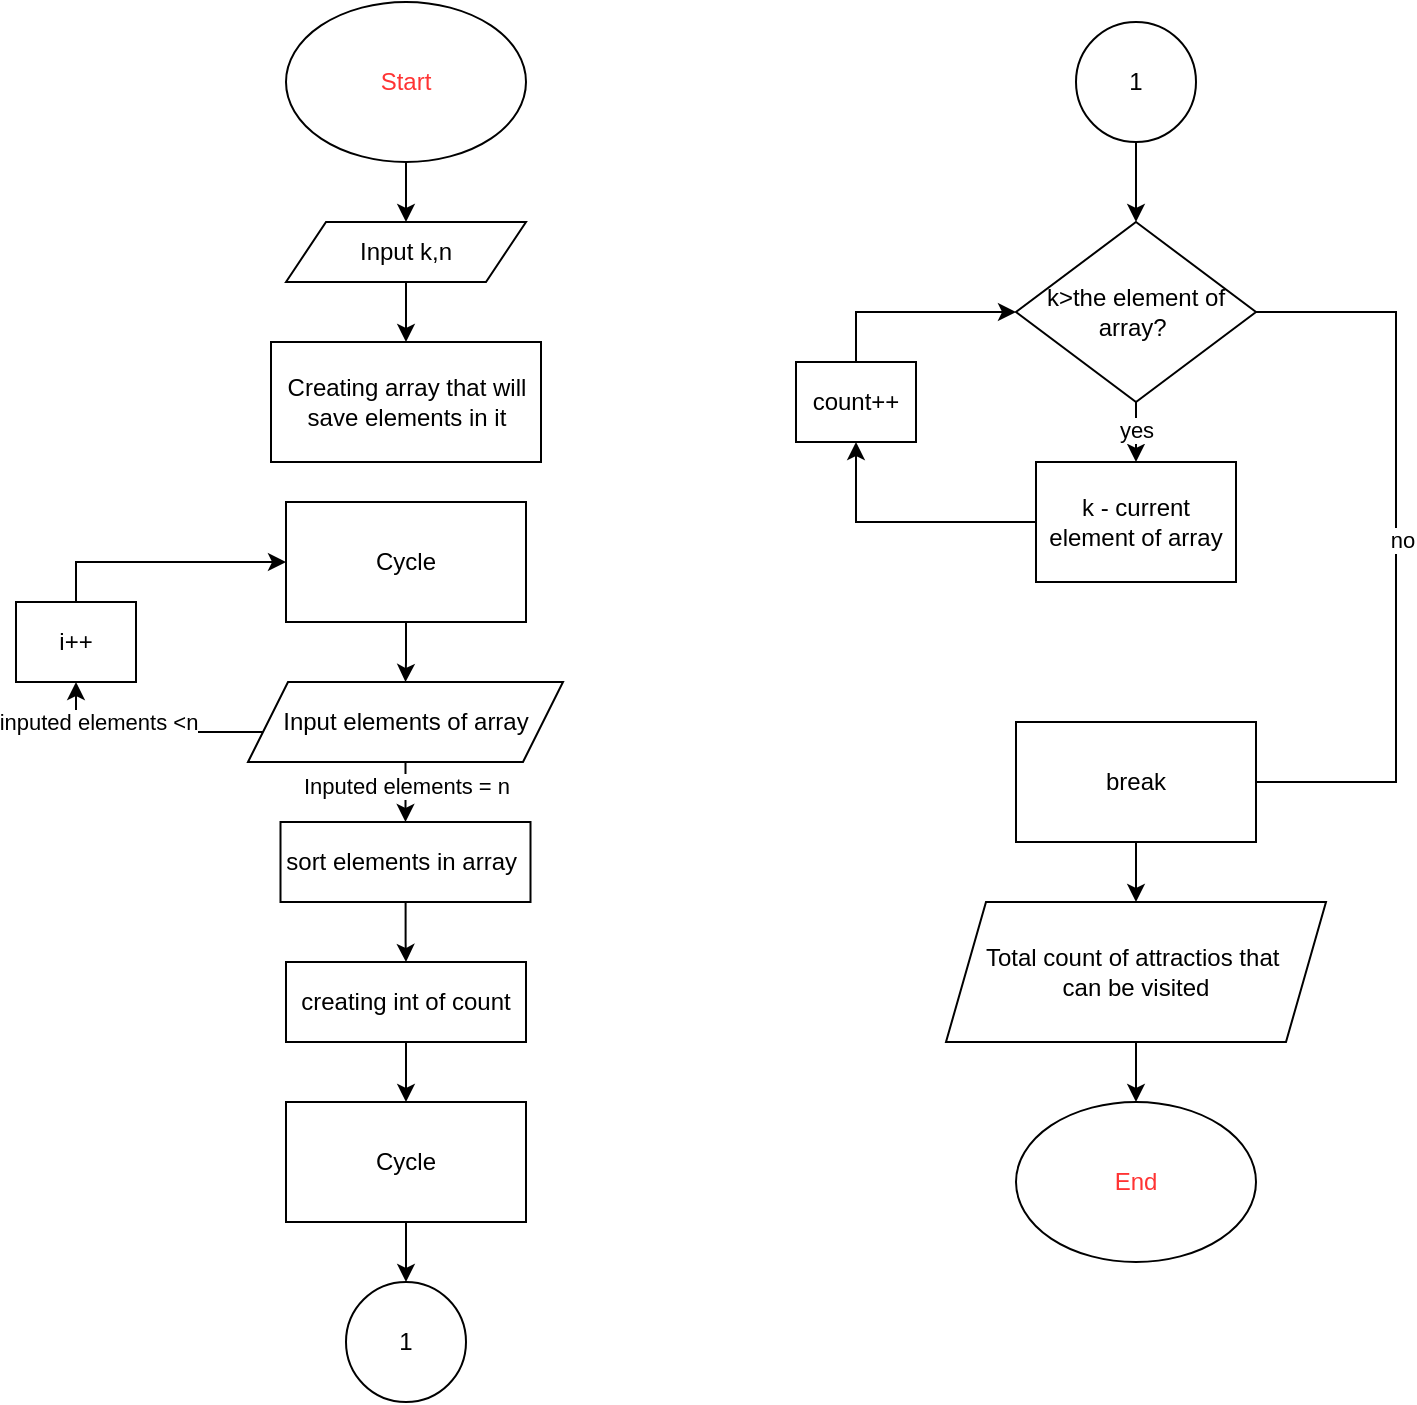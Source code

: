 <mxfile version="24.7.17">
  <diagram name="Страница — 1" id="A3pYnjAk1k1fIDZMXO82">
    <mxGraphModel dx="1221" dy="717" grid="1" gridSize="10" guides="1" tooltips="1" connect="1" arrows="1" fold="1" page="1" pageScale="1" pageWidth="1169" pageHeight="1654" math="0" shadow="0">
      <root>
        <mxCell id="0" />
        <mxCell id="1" parent="0" />
        <mxCell id="_6-JudbGEHdwPNwyuy97-25" style="edgeStyle=orthogonalEdgeStyle;rounded=0;orthogonalLoop=1;jettySize=auto;html=1;entryX=0.5;entryY=0;entryDx=0;entryDy=0;" edge="1" parent="1" source="_6-JudbGEHdwPNwyuy97-18" target="_6-JudbGEHdwPNwyuy97-24">
          <mxGeometry relative="1" as="geometry" />
        </mxCell>
        <mxCell id="_6-JudbGEHdwPNwyuy97-26" value="yes" style="edgeLabel;html=1;align=center;verticalAlign=middle;resizable=0;points=[];" vertex="1" connectable="0" parent="_6-JudbGEHdwPNwyuy97-25">
          <mxGeometry x="0.333" relative="1" as="geometry">
            <mxPoint as="offset" />
          </mxGeometry>
        </mxCell>
        <mxCell id="_6-JudbGEHdwPNwyuy97-37" style="edgeStyle=orthogonalEdgeStyle;rounded=0;orthogonalLoop=1;jettySize=auto;html=1;entryX=0;entryY=0.5;entryDx=0;entryDy=0;" edge="1" parent="1" source="_6-JudbGEHdwPNwyuy97-18" target="_6-JudbGEHdwPNwyuy97-27">
          <mxGeometry relative="1" as="geometry">
            <Array as="points">
              <mxPoint x="740" y="165" />
              <mxPoint x="740" y="400" />
            </Array>
          </mxGeometry>
        </mxCell>
        <mxCell id="_6-JudbGEHdwPNwyuy97-41" value="no" style="edgeLabel;html=1;align=center;verticalAlign=middle;resizable=0;points=[];" vertex="1" connectable="0" parent="_6-JudbGEHdwPNwyuy97-37">
          <mxGeometry x="-0.259" y="3" relative="1" as="geometry">
            <mxPoint as="offset" />
          </mxGeometry>
        </mxCell>
        <mxCell id="_6-JudbGEHdwPNwyuy97-18" value="k&amp;gt;the element of array?&amp;nbsp;" style="rhombus;whiteSpace=wrap;html=1;" vertex="1" parent="1">
          <mxGeometry x="550" y="120" width="120" height="90" as="geometry" />
        </mxCell>
        <mxCell id="_6-JudbGEHdwPNwyuy97-19" value="" style="group" vertex="1" connectable="0" parent="1">
          <mxGeometry x="50" y="10" width="273.5" height="610" as="geometry" />
        </mxCell>
        <mxCell id="_6-JudbGEHdwPNwyuy97-3" style="edgeStyle=orthogonalEdgeStyle;rounded=0;orthogonalLoop=1;jettySize=auto;html=1;entryX=0.5;entryY=0;entryDx=0;entryDy=0;" edge="1" parent="_6-JudbGEHdwPNwyuy97-19" source="_6-JudbGEHdwPNwyuy97-1" target="_6-JudbGEHdwPNwyuy97-2">
          <mxGeometry relative="1" as="geometry" />
        </mxCell>
        <mxCell id="_6-JudbGEHdwPNwyuy97-1" value="&lt;font color=&quot;#ff3333&quot;&gt;Start&lt;/font&gt;" style="ellipse;whiteSpace=wrap;html=1;" vertex="1" parent="_6-JudbGEHdwPNwyuy97-19">
          <mxGeometry x="135" width="120" height="80" as="geometry" />
        </mxCell>
        <mxCell id="_6-JudbGEHdwPNwyuy97-7" style="edgeStyle=orthogonalEdgeStyle;rounded=0;orthogonalLoop=1;jettySize=auto;html=1;" edge="1" parent="_6-JudbGEHdwPNwyuy97-19" source="_6-JudbGEHdwPNwyuy97-2" target="_6-JudbGEHdwPNwyuy97-4">
          <mxGeometry relative="1" as="geometry" />
        </mxCell>
        <mxCell id="_6-JudbGEHdwPNwyuy97-2" value="Input k,n" style="shape=parallelogram;perimeter=parallelogramPerimeter;whiteSpace=wrap;html=1;fixedSize=1;" vertex="1" parent="_6-JudbGEHdwPNwyuy97-19">
          <mxGeometry x="135" y="110" width="120" height="30" as="geometry" />
        </mxCell>
        <mxCell id="_6-JudbGEHdwPNwyuy97-4" value="Creating array that will save elements in it" style="rounded=0;whiteSpace=wrap;html=1;" vertex="1" parent="_6-JudbGEHdwPNwyuy97-19">
          <mxGeometry x="127.5" y="170" width="135" height="60" as="geometry" />
        </mxCell>
        <mxCell id="_6-JudbGEHdwPNwyuy97-9" style="edgeStyle=orthogonalEdgeStyle;rounded=0;orthogonalLoop=1;jettySize=auto;html=1;" edge="1" parent="_6-JudbGEHdwPNwyuy97-19" source="_6-JudbGEHdwPNwyuy97-5" target="_6-JudbGEHdwPNwyuy97-10">
          <mxGeometry relative="1" as="geometry">
            <mxPoint x="10" y="270" as="targetPoint" />
            <Array as="points">
              <mxPoint x="30" y="365" />
            </Array>
          </mxGeometry>
        </mxCell>
        <mxCell id="_6-JudbGEHdwPNwyuy97-32" value="inputed elements &amp;lt;n" style="edgeLabel;html=1;align=center;verticalAlign=middle;resizable=0;points=[];" vertex="1" connectable="0" parent="_6-JudbGEHdwPNwyuy97-9">
          <mxGeometry x="-0.131" y="-1" relative="1" as="geometry">
            <mxPoint x="-31" y="-4" as="offset" />
          </mxGeometry>
        </mxCell>
        <mxCell id="_6-JudbGEHdwPNwyuy97-14" style="edgeStyle=orthogonalEdgeStyle;rounded=0;orthogonalLoop=1;jettySize=auto;html=1;entryX=0.5;entryY=0;entryDx=0;entryDy=0;" edge="1" parent="_6-JudbGEHdwPNwyuy97-19" source="_6-JudbGEHdwPNwyuy97-5" target="_6-JudbGEHdwPNwyuy97-12">
          <mxGeometry relative="1" as="geometry" />
        </mxCell>
        <mxCell id="_6-JudbGEHdwPNwyuy97-36" value="Inputed elements = n" style="edgeLabel;html=1;align=center;verticalAlign=middle;resizable=0;points=[];" vertex="1" connectable="0" parent="_6-JudbGEHdwPNwyuy97-14">
          <mxGeometry x="-0.244" relative="1" as="geometry">
            <mxPoint as="offset" />
          </mxGeometry>
        </mxCell>
        <mxCell id="_6-JudbGEHdwPNwyuy97-5" value="Input elements of&amp;nbsp;&lt;span style=&quot;background-color: initial;&quot;&gt;array&lt;/span&gt;" style="shape=parallelogram;perimeter=parallelogramPerimeter;whiteSpace=wrap;html=1;fixedSize=1;" vertex="1" parent="_6-JudbGEHdwPNwyuy97-19">
          <mxGeometry x="116" y="340" width="157.5" height="40" as="geometry" />
        </mxCell>
        <mxCell id="_6-JudbGEHdwPNwyuy97-13" style="edgeStyle=orthogonalEdgeStyle;rounded=0;orthogonalLoop=1;jettySize=auto;html=1;entryX=0.5;entryY=0;entryDx=0;entryDy=0;" edge="1" parent="_6-JudbGEHdwPNwyuy97-19" source="_6-JudbGEHdwPNwyuy97-8" target="_6-JudbGEHdwPNwyuy97-5">
          <mxGeometry relative="1" as="geometry" />
        </mxCell>
        <mxCell id="_6-JudbGEHdwPNwyuy97-8" value="Cycle" style="rounded=0;whiteSpace=wrap;html=1;" vertex="1" parent="_6-JudbGEHdwPNwyuy97-19">
          <mxGeometry x="135" y="250" width="120" height="60" as="geometry" />
        </mxCell>
        <mxCell id="_6-JudbGEHdwPNwyuy97-11" style="edgeStyle=orthogonalEdgeStyle;rounded=0;orthogonalLoop=1;jettySize=auto;html=1;entryX=0;entryY=0.5;entryDx=0;entryDy=0;" edge="1" parent="_6-JudbGEHdwPNwyuy97-19" source="_6-JudbGEHdwPNwyuy97-10" target="_6-JudbGEHdwPNwyuy97-8">
          <mxGeometry relative="1" as="geometry">
            <Array as="points">
              <mxPoint x="30" y="280" />
            </Array>
          </mxGeometry>
        </mxCell>
        <mxCell id="_6-JudbGEHdwPNwyuy97-10" value="i++" style="rounded=0;whiteSpace=wrap;html=1;" vertex="1" parent="_6-JudbGEHdwPNwyuy97-19">
          <mxGeometry y="300" width="60" height="40" as="geometry" />
        </mxCell>
        <mxCell id="_6-JudbGEHdwPNwyuy97-16" style="edgeStyle=orthogonalEdgeStyle;rounded=0;orthogonalLoop=1;jettySize=auto;html=1;entryX=0.5;entryY=0;entryDx=0;entryDy=0;" edge="1" parent="_6-JudbGEHdwPNwyuy97-19" source="_6-JudbGEHdwPNwyuy97-12" target="_6-JudbGEHdwPNwyuy97-15">
          <mxGeometry relative="1" as="geometry" />
        </mxCell>
        <mxCell id="_6-JudbGEHdwPNwyuy97-12" value="sort elements in array&amp;nbsp;" style="rounded=0;whiteSpace=wrap;html=1;" vertex="1" parent="_6-JudbGEHdwPNwyuy97-19">
          <mxGeometry x="132.25" y="410" width="125" height="40" as="geometry" />
        </mxCell>
        <mxCell id="_6-JudbGEHdwPNwyuy97-42" style="edgeStyle=orthogonalEdgeStyle;rounded=0;orthogonalLoop=1;jettySize=auto;html=1;entryX=0.5;entryY=0;entryDx=0;entryDy=0;" edge="1" parent="_6-JudbGEHdwPNwyuy97-19" source="_6-JudbGEHdwPNwyuy97-15" target="_6-JudbGEHdwPNwyuy97-17">
          <mxGeometry relative="1" as="geometry" />
        </mxCell>
        <mxCell id="_6-JudbGEHdwPNwyuy97-15" value="creating int of count" style="rounded=0;whiteSpace=wrap;html=1;" vertex="1" parent="_6-JudbGEHdwPNwyuy97-19">
          <mxGeometry x="135" y="480" width="120" height="40" as="geometry" />
        </mxCell>
        <mxCell id="_6-JudbGEHdwPNwyuy97-17" value="Cycle" style="rounded=0;whiteSpace=wrap;html=1;" vertex="1" parent="_6-JudbGEHdwPNwyuy97-19">
          <mxGeometry x="135" y="550" width="120" height="60" as="geometry" />
        </mxCell>
        <mxCell id="_6-JudbGEHdwPNwyuy97-20" value="1" style="ellipse;whiteSpace=wrap;html=1;aspect=fixed;" vertex="1" parent="1">
          <mxGeometry x="215" y="650" width="60" height="60" as="geometry" />
        </mxCell>
        <mxCell id="_6-JudbGEHdwPNwyuy97-21" style="edgeStyle=orthogonalEdgeStyle;rounded=0;orthogonalLoop=1;jettySize=auto;html=1;" edge="1" parent="1" source="_6-JudbGEHdwPNwyuy97-17" target="_6-JudbGEHdwPNwyuy97-20">
          <mxGeometry relative="1" as="geometry" />
        </mxCell>
        <mxCell id="_6-JudbGEHdwPNwyuy97-23" style="edgeStyle=orthogonalEdgeStyle;rounded=0;orthogonalLoop=1;jettySize=auto;html=1;entryX=0.5;entryY=0;entryDx=0;entryDy=0;" edge="1" parent="1" source="_6-JudbGEHdwPNwyuy97-22" target="_6-JudbGEHdwPNwyuy97-18">
          <mxGeometry relative="1" as="geometry" />
        </mxCell>
        <mxCell id="_6-JudbGEHdwPNwyuy97-22" value="1" style="ellipse;whiteSpace=wrap;html=1;aspect=fixed;" vertex="1" parent="1">
          <mxGeometry x="580" y="20" width="60" height="60" as="geometry" />
        </mxCell>
        <mxCell id="_6-JudbGEHdwPNwyuy97-30" style="edgeStyle=orthogonalEdgeStyle;rounded=0;orthogonalLoop=1;jettySize=auto;html=1;entryX=0.5;entryY=1;entryDx=0;entryDy=0;" edge="1" parent="1" source="_6-JudbGEHdwPNwyuy97-24" target="_6-JudbGEHdwPNwyuy97-29">
          <mxGeometry relative="1" as="geometry">
            <mxPoint x="470" y="270" as="targetPoint" />
          </mxGeometry>
        </mxCell>
        <mxCell id="_6-JudbGEHdwPNwyuy97-24" value="k - current element of array" style="rounded=0;whiteSpace=wrap;html=1;" vertex="1" parent="1">
          <mxGeometry x="560" y="240" width="100" height="60" as="geometry" />
        </mxCell>
        <mxCell id="_6-JudbGEHdwPNwyuy97-44" style="edgeStyle=orthogonalEdgeStyle;rounded=0;orthogonalLoop=1;jettySize=auto;html=1;" edge="1" parent="1" source="_6-JudbGEHdwPNwyuy97-27" target="_6-JudbGEHdwPNwyuy97-43">
          <mxGeometry relative="1" as="geometry" />
        </mxCell>
        <mxCell id="_6-JudbGEHdwPNwyuy97-27" value="break" style="rounded=0;whiteSpace=wrap;html=1;" vertex="1" parent="1">
          <mxGeometry x="550" y="370" width="120" height="60" as="geometry" />
        </mxCell>
        <mxCell id="_6-JudbGEHdwPNwyuy97-31" style="edgeStyle=orthogonalEdgeStyle;rounded=0;orthogonalLoop=1;jettySize=auto;html=1;entryX=0;entryY=0.5;entryDx=0;entryDy=0;" edge="1" parent="1" source="_6-JudbGEHdwPNwyuy97-29" target="_6-JudbGEHdwPNwyuy97-18">
          <mxGeometry relative="1" as="geometry">
            <Array as="points">
              <mxPoint x="470" y="165" />
            </Array>
          </mxGeometry>
        </mxCell>
        <mxCell id="_6-JudbGEHdwPNwyuy97-29" value="count++" style="rounded=0;whiteSpace=wrap;html=1;" vertex="1" parent="1">
          <mxGeometry x="440" y="190" width="60" height="40" as="geometry" />
        </mxCell>
        <mxCell id="_6-JudbGEHdwPNwyuy97-46" style="edgeStyle=orthogonalEdgeStyle;rounded=0;orthogonalLoop=1;jettySize=auto;html=1;entryX=0.5;entryY=0;entryDx=0;entryDy=0;" edge="1" parent="1" source="_6-JudbGEHdwPNwyuy97-43" target="_6-JudbGEHdwPNwyuy97-45">
          <mxGeometry relative="1" as="geometry" />
        </mxCell>
        <mxCell id="_6-JudbGEHdwPNwyuy97-43" value="Total count of attractios that&amp;nbsp;&lt;div&gt;can be visited&lt;/div&gt;" style="shape=parallelogram;perimeter=parallelogramPerimeter;whiteSpace=wrap;html=1;fixedSize=1;" vertex="1" parent="1">
          <mxGeometry x="515" y="460" width="190" height="70" as="geometry" />
        </mxCell>
        <mxCell id="_6-JudbGEHdwPNwyuy97-45" value="&lt;font color=&quot;#ff3333&quot;&gt;End&lt;/font&gt;" style="ellipse;whiteSpace=wrap;html=1;" vertex="1" parent="1">
          <mxGeometry x="550" y="560" width="120" height="80" as="geometry" />
        </mxCell>
      </root>
    </mxGraphModel>
  </diagram>
</mxfile>
